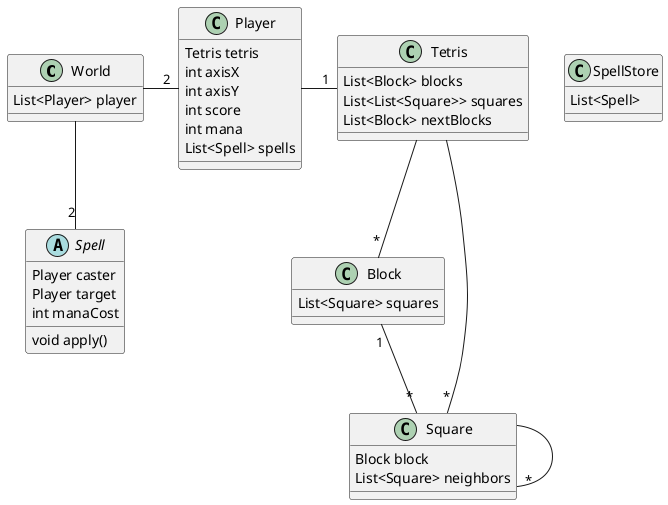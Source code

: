 @startuml

class World {
  List<Player> player
}

class Player{
  Tetris tetris
  int axisX
  int axisY
  int score
  int mana
  List<Spell> spells
}

class Tetris {
  List<Block> blocks
  List<List<Square>> squares
  List<Block> nextBlocks
}

class Block{
  List<Square> squares
}

class Square{
  Block block
  List<Square> neighbors
}

class SpellStore{
  List<Spell>
}

abstract class Spell{
  Player caster
  Player target
  int manaCost
  void apply()
}

Block "1" -- "*" Square
Tetris -- "*" Block
Tetris -- "*" Square
Square -- "*" Square
World - "2" Player
Player - "1" Tetris
World -- "2" Spell

@enduml
